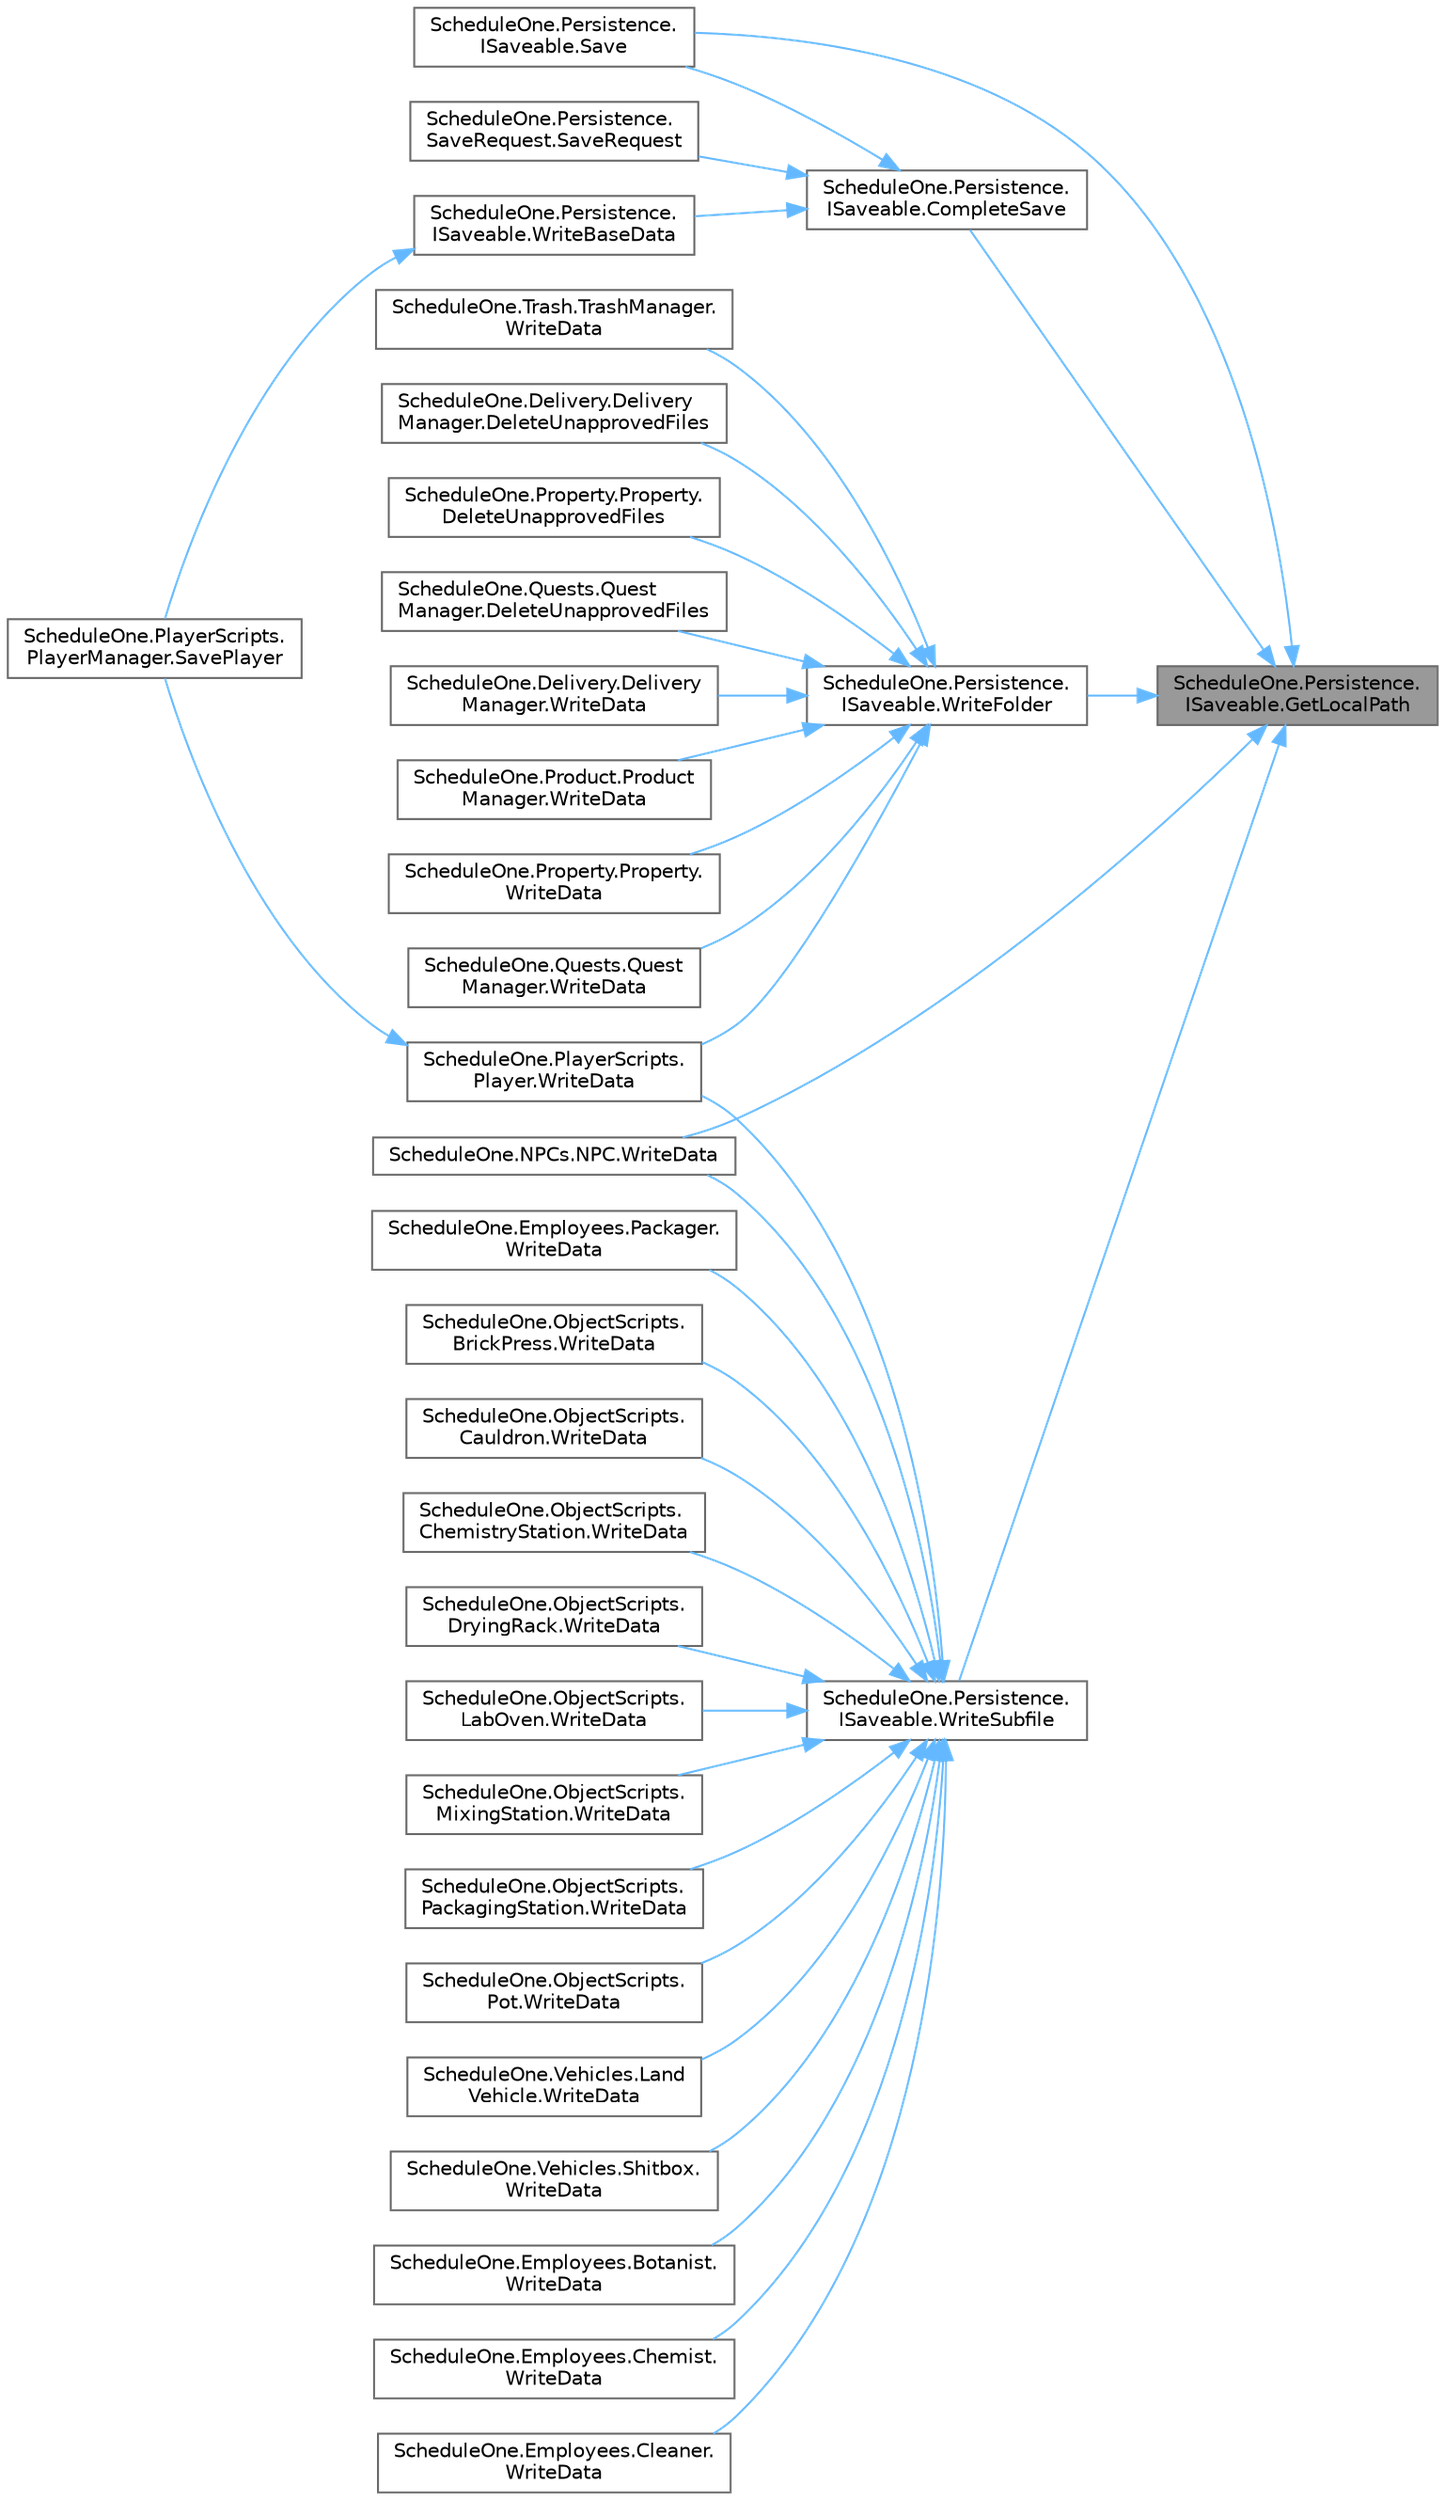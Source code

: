 digraph "ScheduleOne.Persistence.ISaveable.GetLocalPath"
{
 // LATEX_PDF_SIZE
  bgcolor="transparent";
  edge [fontname=Helvetica,fontsize=10,labelfontname=Helvetica,labelfontsize=10];
  node [fontname=Helvetica,fontsize=10,shape=box,height=0.2,width=0.4];
  rankdir="RL";
  Node1 [id="Node000001",label="ScheduleOne.Persistence.\lISaveable.GetLocalPath",height=0.2,width=0.4,color="gray40", fillcolor="grey60", style="filled", fontcolor="black",tooltip=" "];
  Node1 -> Node2 [id="edge1_Node000001_Node000002",dir="back",color="steelblue1",style="solid",tooltip=" "];
  Node2 [id="Node000002",label="ScheduleOne.Persistence.\lISaveable.CompleteSave",height=0.2,width=0.4,color="grey40", fillcolor="white", style="filled",URL="$interface_schedule_one_1_1_persistence_1_1_i_saveable.html#a13f05afcec92899718513c89481b3b83",tooltip=" "];
  Node2 -> Node3 [id="edge2_Node000002_Node000003",dir="back",color="steelblue1",style="solid",tooltip=" "];
  Node3 [id="Node000003",label="ScheduleOne.Persistence.\lISaveable.Save",height=0.2,width=0.4,color="grey40", fillcolor="white", style="filled",URL="$interface_schedule_one_1_1_persistence_1_1_i_saveable.html#ad43c15d50ab96027e7b2de25313bee47",tooltip=" "];
  Node2 -> Node4 [id="edge3_Node000002_Node000004",dir="back",color="steelblue1",style="solid",tooltip=" "];
  Node4 [id="Node000004",label="ScheduleOne.Persistence.\lSaveRequest.SaveRequest",height=0.2,width=0.4,color="grey40", fillcolor="white", style="filled",URL="$class_schedule_one_1_1_persistence_1_1_save_request.html#a71e83ab1795dab30b379d03600f7696b",tooltip=" "];
  Node2 -> Node5 [id="edge4_Node000002_Node000005",dir="back",color="steelblue1",style="solid",tooltip=" "];
  Node5 [id="Node000005",label="ScheduleOne.Persistence.\lISaveable.WriteBaseData",height=0.2,width=0.4,color="grey40", fillcolor="white", style="filled",URL="$interface_schedule_one_1_1_persistence_1_1_i_saveable.html#a6f1c059a9fb02bb4fb9fdf8d1990a890",tooltip=" "];
  Node5 -> Node6 [id="edge5_Node000005_Node000006",dir="back",color="steelblue1",style="solid",tooltip=" "];
  Node6 [id="Node000006",label="ScheduleOne.PlayerScripts.\lPlayerManager.SavePlayer",height=0.2,width=0.4,color="grey40", fillcolor="white", style="filled",URL="$class_schedule_one_1_1_player_scripts_1_1_player_manager.html#a62f10b0bce239a8b517329cea4d24ce4",tooltip=" "];
  Node1 -> Node3 [id="edge6_Node000001_Node000003",dir="back",color="steelblue1",style="solid",tooltip=" "];
  Node1 -> Node7 [id="edge7_Node000001_Node000007",dir="back",color="steelblue1",style="solid",tooltip=" "];
  Node7 [id="Node000007",label="ScheduleOne.NPCs.NPC.WriteData",height=0.2,width=0.4,color="grey40", fillcolor="white", style="filled",URL="$class_schedule_one_1_1_n_p_cs_1_1_n_p_c.html#a843036de9a8965f996ad183d000cbfb5",tooltip=" "];
  Node1 -> Node8 [id="edge8_Node000001_Node000008",dir="back",color="steelblue1",style="solid",tooltip=" "];
  Node8 [id="Node000008",label="ScheduleOne.Persistence.\lISaveable.WriteFolder",height=0.2,width=0.4,color="grey40", fillcolor="white", style="filled",URL="$interface_schedule_one_1_1_persistence_1_1_i_saveable.html#a623dd80f5b2206be3b68cf67ba03ada7",tooltip=" "];
  Node8 -> Node9 [id="edge9_Node000008_Node000009",dir="back",color="steelblue1",style="solid",tooltip=" "];
  Node9 [id="Node000009",label="ScheduleOne.Delivery.Delivery\lManager.DeleteUnapprovedFiles",height=0.2,width=0.4,color="grey40", fillcolor="white", style="filled",URL="$class_schedule_one_1_1_delivery_1_1_delivery_manager.html#af67ef47006c97ec00337503d4dd19ffd",tooltip=" "];
  Node8 -> Node10 [id="edge10_Node000008_Node000010",dir="back",color="steelblue1",style="solid",tooltip=" "];
  Node10 [id="Node000010",label="ScheduleOne.Property.Property.\lDeleteUnapprovedFiles",height=0.2,width=0.4,color="grey40", fillcolor="white", style="filled",URL="$class_schedule_one_1_1_property_1_1_property.html#aa474f6e4e0cec286a1d93e23999339b0",tooltip=" "];
  Node8 -> Node11 [id="edge11_Node000008_Node000011",dir="back",color="steelblue1",style="solid",tooltip=" "];
  Node11 [id="Node000011",label="ScheduleOne.Quests.Quest\lManager.DeleteUnapprovedFiles",height=0.2,width=0.4,color="grey40", fillcolor="white", style="filled",URL="$class_schedule_one_1_1_quests_1_1_quest_manager.html#aead38863dc45433156de157b8640071b",tooltip=" "];
  Node8 -> Node12 [id="edge12_Node000008_Node000012",dir="back",color="steelblue1",style="solid",tooltip=" "];
  Node12 [id="Node000012",label="ScheduleOne.Delivery.Delivery\lManager.WriteData",height=0.2,width=0.4,color="grey40", fillcolor="white", style="filled",URL="$class_schedule_one_1_1_delivery_1_1_delivery_manager.html#a4f1fe31136765236b1de9b3fd1b98d08",tooltip=" "];
  Node8 -> Node13 [id="edge13_Node000008_Node000013",dir="back",color="steelblue1",style="solid",tooltip=" "];
  Node13 [id="Node000013",label="ScheduleOne.PlayerScripts.\lPlayer.WriteData",height=0.2,width=0.4,color="grey40", fillcolor="white", style="filled",URL="$class_schedule_one_1_1_player_scripts_1_1_player.html#a741dc07ae14b158f903d2ab3cbd08d8b",tooltip=" "];
  Node13 -> Node6 [id="edge14_Node000013_Node000006",dir="back",color="steelblue1",style="solid",tooltip=" "];
  Node8 -> Node14 [id="edge15_Node000008_Node000014",dir="back",color="steelblue1",style="solid",tooltip=" "];
  Node14 [id="Node000014",label="ScheduleOne.Product.Product\lManager.WriteData",height=0.2,width=0.4,color="grey40", fillcolor="white", style="filled",URL="$class_schedule_one_1_1_product_1_1_product_manager.html#aaf97795214ffe20ffedbdbf65bdc0d54",tooltip=" "];
  Node8 -> Node15 [id="edge16_Node000008_Node000015",dir="back",color="steelblue1",style="solid",tooltip=" "];
  Node15 [id="Node000015",label="ScheduleOne.Property.Property.\lWriteData",height=0.2,width=0.4,color="grey40", fillcolor="white", style="filled",URL="$class_schedule_one_1_1_property_1_1_property.html#a27b088c909ea412f6f6e2331154b0ea0",tooltip=" "];
  Node8 -> Node16 [id="edge17_Node000008_Node000016",dir="back",color="steelblue1",style="solid",tooltip=" "];
  Node16 [id="Node000016",label="ScheduleOne.Quests.Quest\lManager.WriteData",height=0.2,width=0.4,color="grey40", fillcolor="white", style="filled",URL="$class_schedule_one_1_1_quests_1_1_quest_manager.html#ab337c956d3334113cf9450d92b5b7ecf",tooltip=" "];
  Node8 -> Node17 [id="edge18_Node000008_Node000017",dir="back",color="steelblue1",style="solid",tooltip=" "];
  Node17 [id="Node000017",label="ScheduleOne.Trash.TrashManager.\lWriteData",height=0.2,width=0.4,color="grey40", fillcolor="white", style="filled",URL="$class_schedule_one_1_1_trash_1_1_trash_manager.html#a47ba97fa375ddccaf62987d754383298",tooltip=" "];
  Node1 -> Node18 [id="edge19_Node000001_Node000018",dir="back",color="steelblue1",style="solid",tooltip=" "];
  Node18 [id="Node000018",label="ScheduleOne.Persistence.\lISaveable.WriteSubfile",height=0.2,width=0.4,color="grey40", fillcolor="white", style="filled",URL="$interface_schedule_one_1_1_persistence_1_1_i_saveable.html#a71dba2281acdf83bc2a8ef5e25a9ac97",tooltip=" "];
  Node18 -> Node19 [id="edge20_Node000018_Node000019",dir="back",color="steelblue1",style="solid",tooltip=" "];
  Node19 [id="Node000019",label="ScheduleOne.Employees.Botanist.\lWriteData",height=0.2,width=0.4,color="grey40", fillcolor="white", style="filled",URL="$class_schedule_one_1_1_employees_1_1_botanist.html#a601afcaec8a6a8ed0924cbf575a139da",tooltip=" "];
  Node18 -> Node20 [id="edge21_Node000018_Node000020",dir="back",color="steelblue1",style="solid",tooltip=" "];
  Node20 [id="Node000020",label="ScheduleOne.Employees.Chemist.\lWriteData",height=0.2,width=0.4,color="grey40", fillcolor="white", style="filled",URL="$class_schedule_one_1_1_employees_1_1_chemist.html#a3407ba40e83b324f22310367bebb6062",tooltip=" "];
  Node18 -> Node21 [id="edge22_Node000018_Node000021",dir="back",color="steelblue1",style="solid",tooltip=" "];
  Node21 [id="Node000021",label="ScheduleOne.Employees.Cleaner.\lWriteData",height=0.2,width=0.4,color="grey40", fillcolor="white", style="filled",URL="$class_schedule_one_1_1_employees_1_1_cleaner.html#aba0c2fe723870ee5388ae9657757ed36",tooltip=" "];
  Node18 -> Node22 [id="edge23_Node000018_Node000022",dir="back",color="steelblue1",style="solid",tooltip=" "];
  Node22 [id="Node000022",label="ScheduleOne.Employees.Packager.\lWriteData",height=0.2,width=0.4,color="grey40", fillcolor="white", style="filled",URL="$class_schedule_one_1_1_employees_1_1_packager.html#a5aea99694b8ab9f922d23349af96e7aa",tooltip=" "];
  Node18 -> Node7 [id="edge24_Node000018_Node000007",dir="back",color="steelblue1",style="solid",tooltip=" "];
  Node18 -> Node23 [id="edge25_Node000018_Node000023",dir="back",color="steelblue1",style="solid",tooltip=" "];
  Node23 [id="Node000023",label="ScheduleOne.ObjectScripts.\lBrickPress.WriteData",height=0.2,width=0.4,color="grey40", fillcolor="white", style="filled",URL="$class_schedule_one_1_1_object_scripts_1_1_brick_press.html#ab7bd207441b67480b908ee0458e2f280",tooltip=" "];
  Node18 -> Node24 [id="edge26_Node000018_Node000024",dir="back",color="steelblue1",style="solid",tooltip=" "];
  Node24 [id="Node000024",label="ScheduleOne.ObjectScripts.\lCauldron.WriteData",height=0.2,width=0.4,color="grey40", fillcolor="white", style="filled",URL="$class_schedule_one_1_1_object_scripts_1_1_cauldron.html#a1d292f3961c827240ec8a7e758945620",tooltip=" "];
  Node18 -> Node25 [id="edge27_Node000018_Node000025",dir="back",color="steelblue1",style="solid",tooltip=" "];
  Node25 [id="Node000025",label="ScheduleOne.ObjectScripts.\lChemistryStation.WriteData",height=0.2,width=0.4,color="grey40", fillcolor="white", style="filled",URL="$class_schedule_one_1_1_object_scripts_1_1_chemistry_station.html#a7c581f89b222de03a0e135c9d4bf1f7a",tooltip=" "];
  Node18 -> Node26 [id="edge28_Node000018_Node000026",dir="back",color="steelblue1",style="solid",tooltip=" "];
  Node26 [id="Node000026",label="ScheduleOne.ObjectScripts.\lDryingRack.WriteData",height=0.2,width=0.4,color="grey40", fillcolor="white", style="filled",URL="$class_schedule_one_1_1_object_scripts_1_1_drying_rack.html#a1bc4eb4c87be7140fcf5b61677ee5d95",tooltip=" "];
  Node18 -> Node27 [id="edge29_Node000018_Node000027",dir="back",color="steelblue1",style="solid",tooltip=" "];
  Node27 [id="Node000027",label="ScheduleOne.ObjectScripts.\lLabOven.WriteData",height=0.2,width=0.4,color="grey40", fillcolor="white", style="filled",URL="$class_schedule_one_1_1_object_scripts_1_1_lab_oven.html#a6bcccd4a633831c0cbeb1439cce1d9de",tooltip=" "];
  Node18 -> Node28 [id="edge30_Node000018_Node000028",dir="back",color="steelblue1",style="solid",tooltip=" "];
  Node28 [id="Node000028",label="ScheduleOne.ObjectScripts.\lMixingStation.WriteData",height=0.2,width=0.4,color="grey40", fillcolor="white", style="filled",URL="$class_schedule_one_1_1_object_scripts_1_1_mixing_station.html#a097dfb247d64156f4984cff45a64d364",tooltip=" "];
  Node18 -> Node29 [id="edge31_Node000018_Node000029",dir="back",color="steelblue1",style="solid",tooltip=" "];
  Node29 [id="Node000029",label="ScheduleOne.ObjectScripts.\lPackagingStation.WriteData",height=0.2,width=0.4,color="grey40", fillcolor="white", style="filled",URL="$class_schedule_one_1_1_object_scripts_1_1_packaging_station.html#af4e6f72d571b1889c2baba021f403ddf",tooltip=" "];
  Node18 -> Node30 [id="edge32_Node000018_Node000030",dir="back",color="steelblue1",style="solid",tooltip=" "];
  Node30 [id="Node000030",label="ScheduleOne.ObjectScripts.\lPot.WriteData",height=0.2,width=0.4,color="grey40", fillcolor="white", style="filled",URL="$class_schedule_one_1_1_object_scripts_1_1_pot.html#a872d11431647bb3ffd11dc7c8422ab30",tooltip=" "];
  Node18 -> Node13 [id="edge33_Node000018_Node000013",dir="back",color="steelblue1",style="solid",tooltip=" "];
  Node18 -> Node31 [id="edge34_Node000018_Node000031",dir="back",color="steelblue1",style="solid",tooltip=" "];
  Node31 [id="Node000031",label="ScheduleOne.Vehicles.Land\lVehicle.WriteData",height=0.2,width=0.4,color="grey40", fillcolor="white", style="filled",URL="$class_schedule_one_1_1_vehicles_1_1_land_vehicle.html#ab1366ec9a745e34aa39a5d2c8d0f3fde",tooltip=" "];
  Node18 -> Node32 [id="edge35_Node000018_Node000032",dir="back",color="steelblue1",style="solid",tooltip=" "];
  Node32 [id="Node000032",label="ScheduleOne.Vehicles.Shitbox.\lWriteData",height=0.2,width=0.4,color="grey40", fillcolor="white", style="filled",URL="$class_schedule_one_1_1_vehicles_1_1_shitbox.html#aa916577227c5db5ac2e1e58cdd301bb8",tooltip=" "];
}

